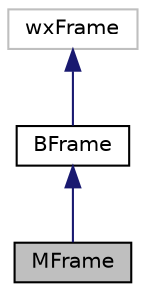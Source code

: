 digraph "MFrame"
{
 // LATEX_PDF_SIZE
  edge [fontname="Helvetica",fontsize="10",labelfontname="Helvetica",labelfontsize="10"];
  node [fontname="Helvetica",fontsize="10",shape=record];
  Node1 [label="MFrame",height=0.2,width=0.4,color="black", fillcolor="grey75", style="filled", fontcolor="black",tooltip="Class inheriting from wxBuilder's generated frame."];
  Node2 -> Node1 [dir="back",color="midnightblue",fontsize="10",style="solid"];
  Node2 [label="BFrame",height=0.2,width=0.4,color="black", fillcolor="white", style="filled",URL="$classBFrame.html",tooltip="Class BFrame."];
  Node3 -> Node2 [dir="back",color="midnightblue",fontsize="10",style="solid"];
  Node3 [label="wxFrame",height=0.2,width=0.4,color="grey75", fillcolor="white", style="filled",tooltip=" "];
}

